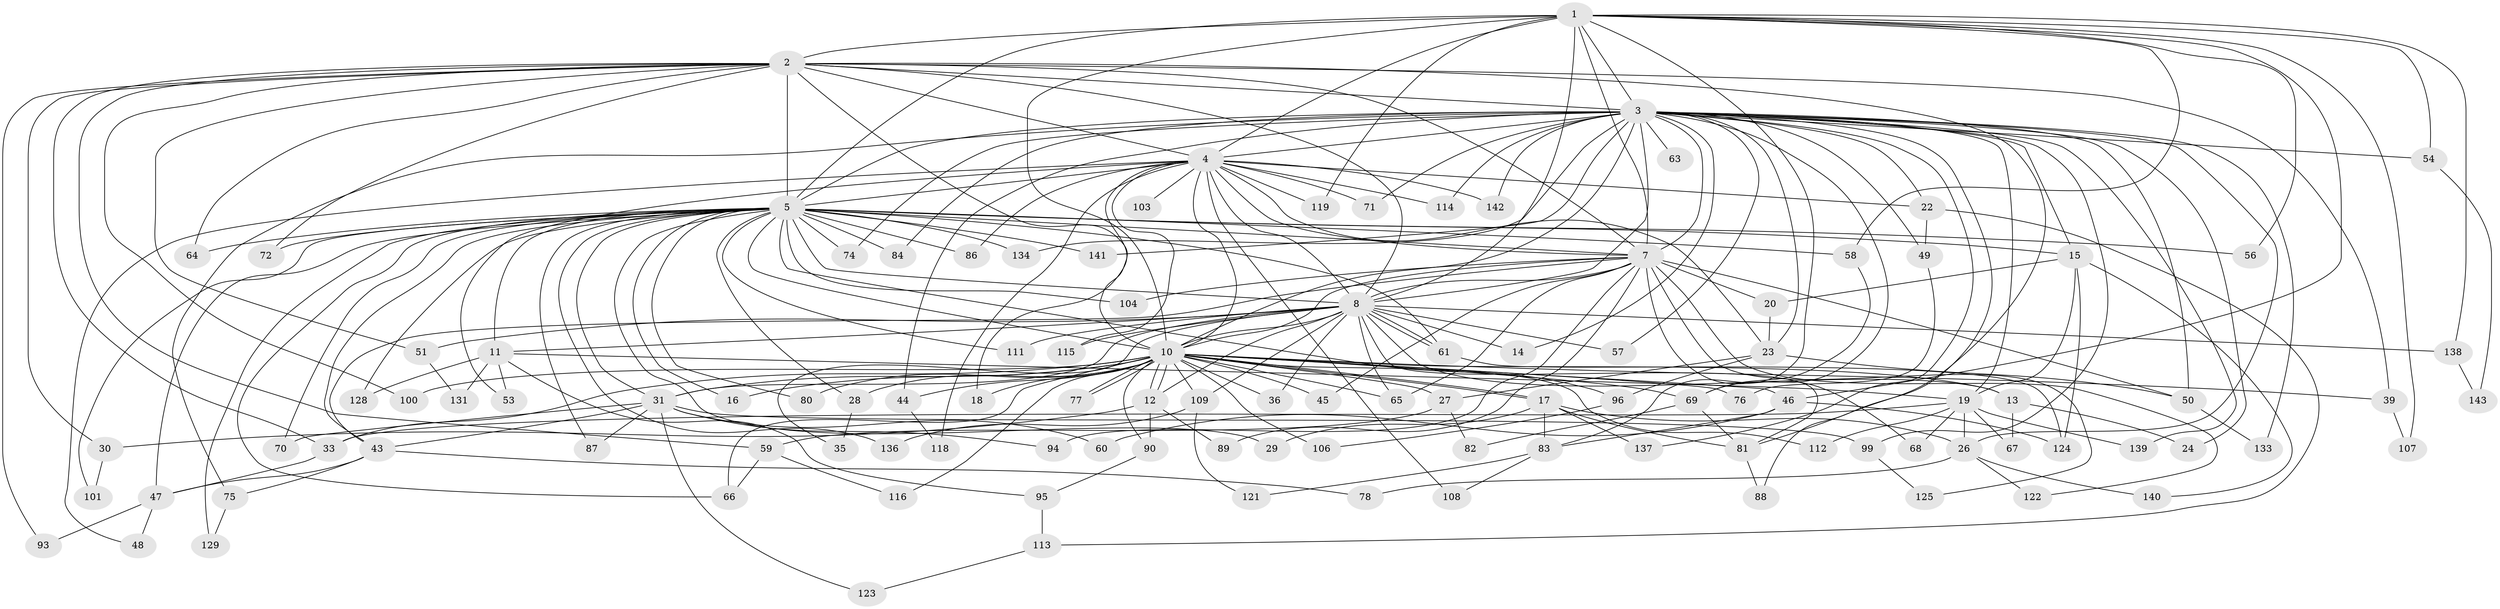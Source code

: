 // Generated by graph-tools (version 1.1) at 2025/51/02/27/25 19:51:53]
// undirected, 112 vertices, 251 edges
graph export_dot {
graph [start="1"]
  node [color=gray90,style=filled];
  1 [super="+40"];
  2 [super="+110"];
  3 [super="+6"];
  4 [super="+91"];
  5 [super="+9"];
  7 [super="+21"];
  8 [super="+79"];
  10 [super="+41"];
  11 [super="+38"];
  12 [super="+25"];
  13 [super="+98"];
  14;
  15 [super="+102"];
  16;
  17 [super="+92"];
  18 [super="+97"];
  19 [super="+130"];
  20;
  22;
  23 [super="+34"];
  24;
  26 [super="+42"];
  27;
  28;
  29;
  30 [super="+37"];
  31 [super="+32"];
  33 [super="+126"];
  35;
  36;
  39;
  43 [super="+52"];
  44;
  45;
  46;
  47 [super="+55"];
  48;
  49;
  50 [super="+120"];
  51;
  53;
  54;
  56;
  57;
  58;
  59;
  60;
  61 [super="+62"];
  63;
  64;
  65 [super="+132"];
  66 [super="+135"];
  67;
  68;
  69 [super="+73"];
  70;
  71;
  72;
  74;
  75;
  76;
  77;
  78;
  80;
  81 [super="+85"];
  82;
  83 [super="+105"];
  84;
  86;
  87;
  88;
  89;
  90 [super="+117"];
  93;
  94;
  95;
  96;
  99;
  100;
  101;
  103;
  104;
  106;
  107;
  108;
  109;
  111;
  112;
  113;
  114;
  115;
  116;
  118;
  119;
  121;
  122;
  123;
  124 [super="+127"];
  125;
  128;
  129;
  131;
  133;
  134;
  136;
  137;
  138;
  139;
  140;
  141;
  142;
  143;
  1 -- 2;
  1 -- 3 [weight=2];
  1 -- 4;
  1 -- 5 [weight=2];
  1 -- 7;
  1 -- 8;
  1 -- 10 [weight=2];
  1 -- 46;
  1 -- 54;
  1 -- 56;
  1 -- 58;
  1 -- 83;
  1 -- 107;
  1 -- 119;
  1 -- 138;
  2 -- 3 [weight=2];
  2 -- 4;
  2 -- 5 [weight=2];
  2 -- 7;
  2 -- 8;
  2 -- 10;
  2 -- 30 [weight=2];
  2 -- 39;
  2 -- 51;
  2 -- 59;
  2 -- 64;
  2 -- 72;
  2 -- 93;
  2 -- 100;
  2 -- 81;
  2 -- 33;
  3 -- 4 [weight=2];
  3 -- 5 [weight=4];
  3 -- 7 [weight=2];
  3 -- 8 [weight=2];
  3 -- 10 [weight=2];
  3 -- 22;
  3 -- 24;
  3 -- 49;
  3 -- 50;
  3 -- 57;
  3 -- 63 [weight=2];
  3 -- 71;
  3 -- 74;
  3 -- 88;
  3 -- 99;
  3 -- 139;
  3 -- 133;
  3 -- 134;
  3 -- 137;
  3 -- 141;
  3 -- 14;
  3 -- 142;
  3 -- 75;
  3 -- 19;
  3 -- 84;
  3 -- 23;
  3 -- 26;
  3 -- 44;
  3 -- 114;
  3 -- 54;
  3 -- 69;
  3 -- 15;
  4 -- 5 [weight=2];
  4 -- 7;
  4 -- 8 [weight=2];
  4 -- 10;
  4 -- 18;
  4 -- 22;
  4 -- 48;
  4 -- 53;
  4 -- 71;
  4 -- 86;
  4 -- 103 [weight=2];
  4 -- 108;
  4 -- 114;
  4 -- 115;
  4 -- 118;
  4 -- 142;
  4 -- 119;
  4 -- 23;
  5 -- 7 [weight=3];
  5 -- 8 [weight=2];
  5 -- 10 [weight=2];
  5 -- 16;
  5 -- 31;
  5 -- 47;
  5 -- 56;
  5 -- 74;
  5 -- 84;
  5 -- 104;
  5 -- 128;
  5 -- 136;
  5 -- 141;
  5 -- 64;
  5 -- 129;
  5 -- 134;
  5 -- 11 [weight=2];
  5 -- 70;
  5 -- 66;
  5 -- 72;
  5 -- 15;
  5 -- 80;
  5 -- 86;
  5 -- 87;
  5 -- 28;
  5 -- 29;
  5 -- 96;
  5 -- 101;
  5 -- 43;
  5 -- 111;
  5 -- 58;
  5 -- 61;
  7 -- 8;
  7 -- 10;
  7 -- 20;
  7 -- 45;
  7 -- 50;
  7 -- 65;
  7 -- 68;
  7 -- 89;
  7 -- 94;
  7 -- 104;
  7 -- 122;
  7 -- 125;
  7 -- 43;
  8 -- 10 [weight=2];
  8 -- 11;
  8 -- 13;
  8 -- 14;
  8 -- 35;
  8 -- 36;
  8 -- 51;
  8 -- 57;
  8 -- 61;
  8 -- 61;
  8 -- 81 [weight=2];
  8 -- 109;
  8 -- 111;
  8 -- 115;
  8 -- 138;
  8 -- 31;
  8 -- 12;
  8 -- 65;
  10 -- 12;
  10 -- 12;
  10 -- 13;
  10 -- 16;
  10 -- 17;
  10 -- 17;
  10 -- 18 [weight=2];
  10 -- 27;
  10 -- 28;
  10 -- 31;
  10 -- 33;
  10 -- 36;
  10 -- 39;
  10 -- 44;
  10 -- 45;
  10 -- 65;
  10 -- 66;
  10 -- 69;
  10 -- 76;
  10 -- 77;
  10 -- 77;
  10 -- 90 [weight=2];
  10 -- 106;
  10 -- 112;
  10 -- 116;
  10 -- 80;
  10 -- 100;
  10 -- 109;
  10 -- 46;
  11 -- 19;
  11 -- 53;
  11 -- 128;
  11 -- 131;
  11 -- 95;
  12 -- 30;
  12 -- 89;
  12 -- 90;
  13 -- 24;
  13 -- 67;
  15 -- 20;
  15 -- 140;
  15 -- 19;
  15 -- 124;
  17 -- 26;
  17 -- 29;
  17 -- 81;
  17 -- 137;
  17 -- 83;
  19 -- 33;
  19 -- 67;
  19 -- 68;
  19 -- 112;
  19 -- 139;
  19 -- 26;
  20 -- 23;
  22 -- 49;
  22 -- 113;
  23 -- 27;
  23 -- 96;
  23 -- 50;
  26 -- 78;
  26 -- 140;
  26 -- 122;
  27 -- 59;
  27 -- 82;
  28 -- 35;
  30 -- 101;
  31 -- 43;
  31 -- 60;
  31 -- 87;
  31 -- 99;
  31 -- 123;
  31 -- 70;
  31 -- 94;
  33 -- 47;
  39 -- 107;
  43 -- 47;
  43 -- 75;
  43 -- 78;
  44 -- 118;
  46 -- 60;
  46 -- 83;
  46 -- 124;
  47 -- 48;
  47 -- 93;
  49 -- 76;
  50 -- 133;
  51 -- 131;
  54 -- 143;
  58 -- 69;
  59 -- 116;
  59 -- 66;
  61 -- 124;
  69 -- 81;
  69 -- 82;
  75 -- 129;
  81 -- 88;
  83 -- 108;
  83 -- 121;
  90 -- 95;
  95 -- 113;
  96 -- 106;
  99 -- 125;
  109 -- 121;
  109 -- 136;
  113 -- 123;
  138 -- 143;
}
